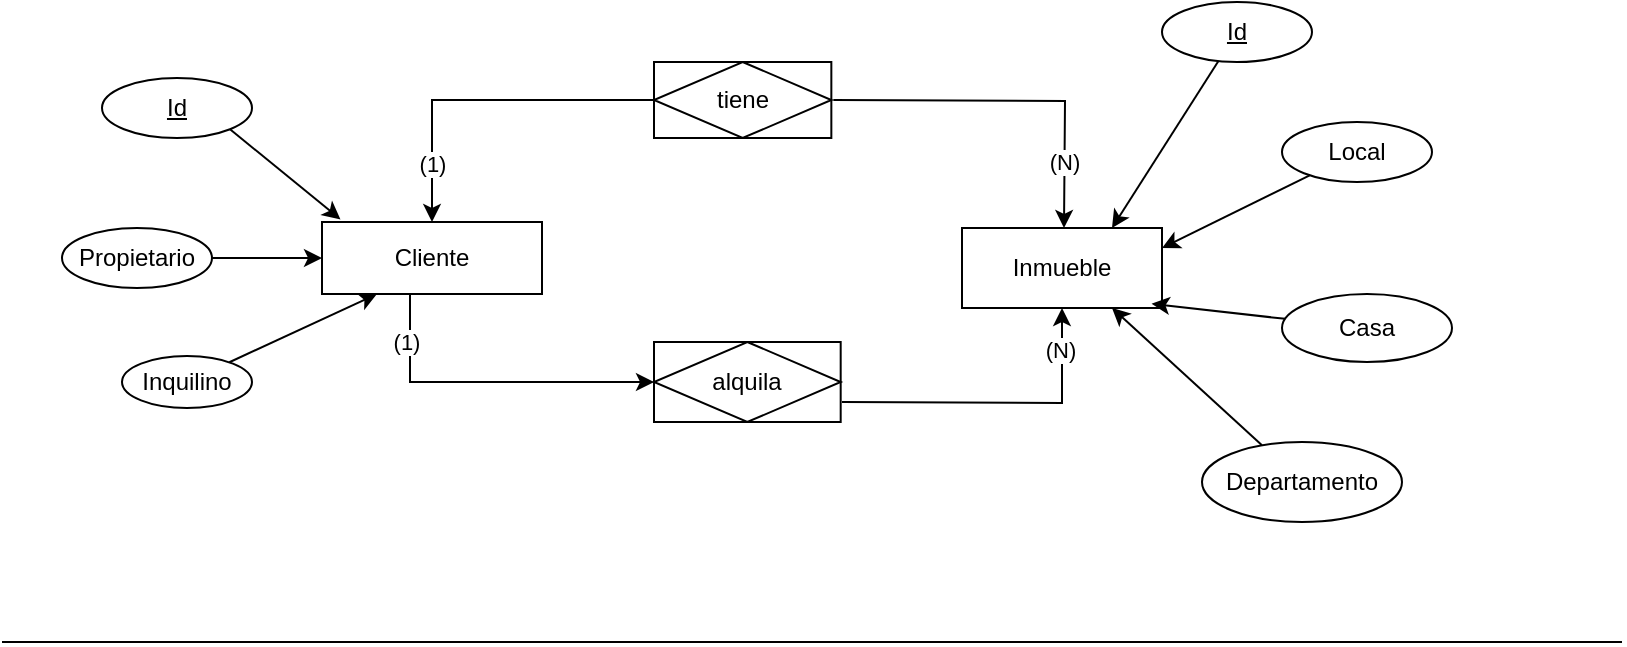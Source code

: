 <mxfile version="24.2.5" type="device">
  <diagram id="R2lEEEUBdFMjLlhIrx00" name="Page-1">
    <mxGraphModel dx="1434" dy="844" grid="1" gridSize="10" guides="1" tooltips="1" connect="1" arrows="1" fold="1" page="1" pageScale="1" pageWidth="850" pageHeight="1100" math="0" shadow="0" extFonts="Permanent Marker^https://fonts.googleapis.com/css?family=Permanent+Marker">
      <root>
        <mxCell id="0" />
        <mxCell id="1" parent="0" />
        <mxCell id="y770Z8pOE6YXqWTsRkas-7" style="edgeStyle=orthogonalEdgeStyle;rounded=0;orthogonalLoop=1;jettySize=auto;html=1;entryX=0;entryY=0.5;entryDx=0;entryDy=0;exitX=0.4;exitY=0.972;exitDx=0;exitDy=0;exitPerimeter=0;" parent="1" source="cgnMnG7LI3iDT3yTp2TT-1" target="wNynJhRlxzuv9-eaUQP0-7" edge="1">
          <mxGeometry relative="1" as="geometry">
            <mxPoint x="200" y="240" as="sourcePoint" />
          </mxGeometry>
        </mxCell>
        <mxCell id="y770Z8pOE6YXqWTsRkas-8" value="(1)" style="edgeLabel;html=1;align=center;verticalAlign=middle;resizable=0;points=[];" parent="y770Z8pOE6YXqWTsRkas-7" vertex="1" connectable="0">
          <mxGeometry x="-0.701" y="-2" relative="1" as="geometry">
            <mxPoint as="offset" />
          </mxGeometry>
        </mxCell>
        <mxCell id="cgnMnG7LI3iDT3yTp2TT-1" value="Cliente" style="whiteSpace=wrap;html=1;align=center;" parent="1" vertex="1">
          <mxGeometry x="170" y="200" width="110" height="36" as="geometry" />
        </mxCell>
        <mxCell id="cgnMnG7LI3iDT3yTp2TT-2" value="Inmueble" style="whiteSpace=wrap;html=1;align=center;" parent="1" vertex="1">
          <mxGeometry x="490" y="203" width="100" height="40" as="geometry" />
        </mxCell>
        <mxCell id="y770Z8pOE6YXqWTsRkas-4" style="edgeStyle=orthogonalEdgeStyle;rounded=0;orthogonalLoop=1;jettySize=auto;html=1;entryX=0.5;entryY=0;entryDx=0;entryDy=0;" parent="1" source="wNynJhRlxzuv9-eaUQP0-2" target="cgnMnG7LI3iDT3yTp2TT-1" edge="1">
          <mxGeometry relative="1" as="geometry" />
        </mxCell>
        <mxCell id="y770Z8pOE6YXqWTsRkas-11" value="(1)" style="edgeLabel;html=1;align=center;verticalAlign=middle;resizable=0;points=[];" parent="y770Z8pOE6YXqWTsRkas-4" vertex="1" connectable="0">
          <mxGeometry x="0.663" relative="1" as="geometry">
            <mxPoint as="offset" />
          </mxGeometry>
        </mxCell>
        <mxCell id="y770Z8pOE6YXqWTsRkas-5" style="edgeStyle=orthogonalEdgeStyle;rounded=0;orthogonalLoop=1;jettySize=auto;html=1;entryX=0.5;entryY=0;entryDx=0;entryDy=0;" parent="1" edge="1">
          <mxGeometry relative="1" as="geometry">
            <mxPoint x="425.67" y="139.011" as="sourcePoint" />
            <mxPoint x="541" y="203" as="targetPoint" />
          </mxGeometry>
        </mxCell>
        <mxCell id="y770Z8pOE6YXqWTsRkas-12" value="(N)" style="edgeLabel;html=1;align=center;verticalAlign=middle;resizable=0;points=[];" parent="y770Z8pOE6YXqWTsRkas-5" vertex="1" connectable="0">
          <mxGeometry x="0.632" y="-1" relative="1" as="geometry">
            <mxPoint as="offset" />
          </mxGeometry>
        </mxCell>
        <mxCell id="wNynJhRlxzuv9-eaUQP0-2" value="tiene" style="shape=associativeEntity;whiteSpace=wrap;html=1;align=center;" parent="1" vertex="1">
          <mxGeometry x="336" y="120" width="88.67" height="38" as="geometry" />
        </mxCell>
        <mxCell id="y770Z8pOE6YXqWTsRkas-3" style="edgeStyle=orthogonalEdgeStyle;rounded=0;orthogonalLoop=1;jettySize=auto;html=1;entryX=0.5;entryY=1;entryDx=0;entryDy=0;" parent="1" target="cgnMnG7LI3iDT3yTp2TT-2" edge="1">
          <mxGeometry relative="1" as="geometry">
            <mxPoint x="430" y="290" as="sourcePoint" />
          </mxGeometry>
        </mxCell>
        <mxCell id="y770Z8pOE6YXqWTsRkas-10" value="(N)" style="edgeLabel;html=1;align=center;verticalAlign=middle;resizable=0;points=[];" parent="y770Z8pOE6YXqWTsRkas-3" vertex="1" connectable="0">
          <mxGeometry x="0.721" y="1" relative="1" as="geometry">
            <mxPoint y="-1" as="offset" />
          </mxGeometry>
        </mxCell>
        <mxCell id="wNynJhRlxzuv9-eaUQP0-7" value="alquila" style="shape=associativeEntity;whiteSpace=wrap;html=1;align=center;" parent="1" vertex="1">
          <mxGeometry x="336" y="260" width="93.34" height="40" as="geometry" />
        </mxCell>
        <mxCell id="wNynJhRlxzuv9-eaUQP0-18" value="Casa" style="ellipse;whiteSpace=wrap;html=1;align=center;" parent="1" vertex="1">
          <mxGeometry x="650" y="236" width="85" height="34" as="geometry" />
        </mxCell>
        <mxCell id="wNynJhRlxzuv9-eaUQP0-39" style="rounded=0;orthogonalLoop=1;jettySize=auto;html=1;entryX=0.75;entryY=1;entryDx=0;entryDy=0;" parent="1" source="wNynJhRlxzuv9-eaUQP0-19" target="cgnMnG7LI3iDT3yTp2TT-2" edge="1">
          <mxGeometry relative="1" as="geometry" />
        </mxCell>
        <mxCell id="wNynJhRlxzuv9-eaUQP0-19" value="Departamento" style="ellipse;whiteSpace=wrap;html=1;align=center;" parent="1" vertex="1">
          <mxGeometry x="610" y="310" width="100" height="40" as="geometry" />
        </mxCell>
        <mxCell id="wNynJhRlxzuv9-eaUQP0-37" style="rounded=0;orthogonalLoop=1;jettySize=auto;html=1;entryX=1;entryY=0.25;entryDx=0;entryDy=0;" parent="1" source="wNynJhRlxzuv9-eaUQP0-20" target="cgnMnG7LI3iDT3yTp2TT-2" edge="1">
          <mxGeometry relative="1" as="geometry" />
        </mxCell>
        <mxCell id="wNynJhRlxzuv9-eaUQP0-20" value="Local" style="ellipse;whiteSpace=wrap;html=1;align=center;" parent="1" vertex="1">
          <mxGeometry x="650" y="150" width="75" height="30" as="geometry" />
        </mxCell>
        <mxCell id="wNynJhRlxzuv9-eaUQP0-34" style="rounded=0;orthogonalLoop=1;jettySize=auto;html=1;entryX=0;entryY=0.5;entryDx=0;entryDy=0;" parent="1" source="wNynJhRlxzuv9-eaUQP0-21" target="cgnMnG7LI3iDT3yTp2TT-1" edge="1">
          <mxGeometry relative="1" as="geometry" />
        </mxCell>
        <mxCell id="wNynJhRlxzuv9-eaUQP0-21" value="Propietario" style="ellipse;whiteSpace=wrap;html=1;align=center;" parent="1" vertex="1">
          <mxGeometry x="40" y="203" width="75" height="30" as="geometry" />
        </mxCell>
        <mxCell id="wNynJhRlxzuv9-eaUQP0-35" style="rounded=0;orthogonalLoop=1;jettySize=auto;html=1;entryX=0.25;entryY=1;entryDx=0;entryDy=0;" parent="1" source="wNynJhRlxzuv9-eaUQP0-22" target="cgnMnG7LI3iDT3yTp2TT-1" edge="1">
          <mxGeometry relative="1" as="geometry" />
        </mxCell>
        <mxCell id="wNynJhRlxzuv9-eaUQP0-22" value="&lt;div&gt;Inquilino&lt;/div&gt;" style="ellipse;whiteSpace=wrap;html=1;align=center;" parent="1" vertex="1">
          <mxGeometry x="70" y="267" width="65" height="26" as="geometry" />
        </mxCell>
        <mxCell id="wNynJhRlxzuv9-eaUQP0-31" value="Id" style="ellipse;whiteSpace=wrap;html=1;align=center;fontStyle=4;" parent="1" vertex="1">
          <mxGeometry x="60" y="128" width="75" height="30" as="geometry" />
        </mxCell>
        <mxCell id="wNynJhRlxzuv9-eaUQP0-36" style="rounded=0;orthogonalLoop=1;jettySize=auto;html=1;entryX=0.75;entryY=0;entryDx=0;entryDy=0;" parent="1" source="wNynJhRlxzuv9-eaUQP0-32" target="cgnMnG7LI3iDT3yTp2TT-2" edge="1">
          <mxGeometry relative="1" as="geometry" />
        </mxCell>
        <mxCell id="wNynJhRlxzuv9-eaUQP0-32" value="Id" style="ellipse;whiteSpace=wrap;html=1;align=center;fontStyle=4;" parent="1" vertex="1">
          <mxGeometry x="590" y="90" width="75" height="30" as="geometry" />
        </mxCell>
        <mxCell id="wNynJhRlxzuv9-eaUQP0-33" style="rounded=0;orthogonalLoop=1;jettySize=auto;html=1;exitX=1;exitY=1;exitDx=0;exitDy=0;entryX=0.084;entryY=-0.036;entryDx=0;entryDy=0;entryPerimeter=0;" parent="1" source="wNynJhRlxzuv9-eaUQP0-31" target="cgnMnG7LI3iDT3yTp2TT-1" edge="1">
          <mxGeometry relative="1" as="geometry" />
        </mxCell>
        <mxCell id="wNynJhRlxzuv9-eaUQP0-38" style="rounded=0;orthogonalLoop=1;jettySize=auto;html=1;entryX=0.948;entryY=0.947;entryDx=0;entryDy=0;entryPerimeter=0;" parent="1" source="wNynJhRlxzuv9-eaUQP0-18" target="cgnMnG7LI3iDT3yTp2TT-2" edge="1">
          <mxGeometry relative="1" as="geometry" />
        </mxCell>
        <mxCell id="Bh4PRem3nLp7THpzN5E5-1" value="" style="endArrow=none;html=1;rounded=0;" edge="1" parent="1">
          <mxGeometry width="50" height="50" relative="1" as="geometry">
            <mxPoint x="10" y="410" as="sourcePoint" />
            <mxPoint x="820" y="410" as="targetPoint" />
          </mxGeometry>
        </mxCell>
      </root>
    </mxGraphModel>
  </diagram>
</mxfile>
